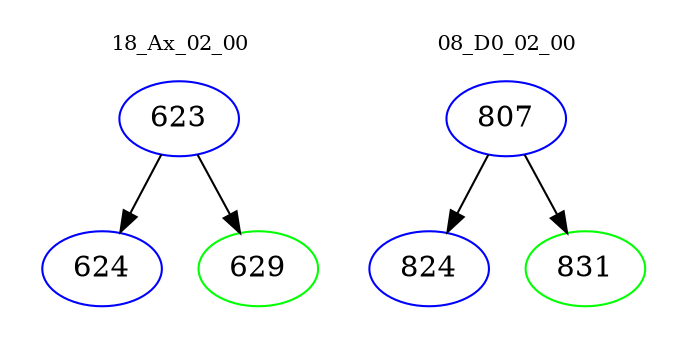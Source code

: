 digraph{
subgraph cluster_0 {
color = white
label = "18_Ax_02_00";
fontsize=10;
T0_623 [label="623", color="blue"]
T0_623 -> T0_624 [color="black"]
T0_624 [label="624", color="blue"]
T0_623 -> T0_629 [color="black"]
T0_629 [label="629", color="green"]
}
subgraph cluster_1 {
color = white
label = "08_D0_02_00";
fontsize=10;
T1_807 [label="807", color="blue"]
T1_807 -> T1_824 [color="black"]
T1_824 [label="824", color="blue"]
T1_807 -> T1_831 [color="black"]
T1_831 [label="831", color="green"]
}
}
